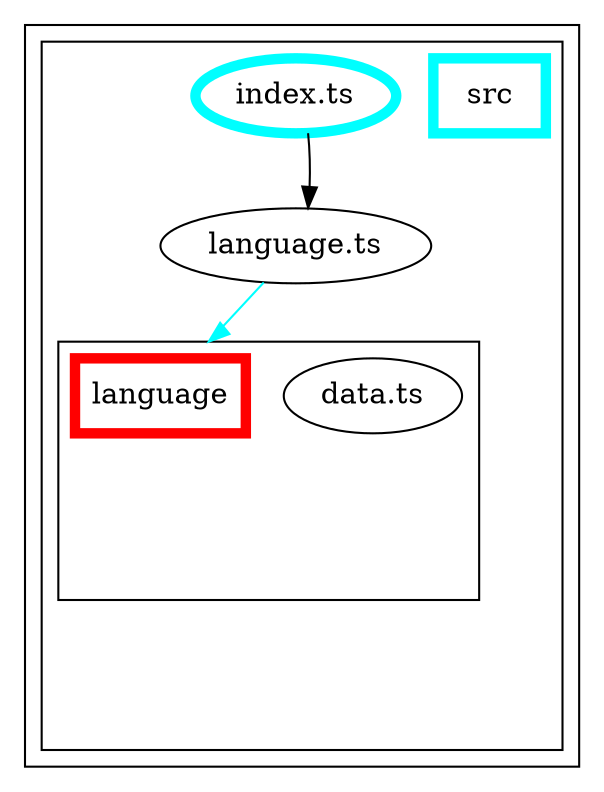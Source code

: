 digraph "dependency-graph-@siteimprove/alfa-iana" {
  compound = true;
  "src/language/data.ts";
  "name_src/language";
  "src/language.ts";
  subgraph "cluster_src" {
    color = "#000000";
    label = "";
    "exit_src" [
      style = "invis";
    ];
    subgraph "cluster_src" {
      color = "#000000";
      label = "";
      "name_src" [
        penwidth = 5;
        shape = "rectangle";
        color = "#00ffff";
        label = "src";
      ];
      "exit_src" [
        style = "invis";
      ];
      "src/language.ts" [
        label = "language.ts";
      ];
      "src/index.ts" [
        label = "index.ts";
        color = "#00ffff";
        penwidth = 5;
      ];
      subgraph "cluster_src/language" {
        color = "#000000";
        label = "";
        "name_src/language" [
          penwidth = 5;
          shape = "rectangle";
          color = "#ff0000";
          label = "language";
        ];
        "exit_src/language" [
          style = "invis";
        ];
        "src/language/data.ts" [
          label = "data.ts";
        ];
        "src/language/data.ts" -> "exit_src/language" [
          style = "invis";
        ];
      }
      "src/language.ts" -> "exit_src" [
        style = "invis";
      ];
      "src/index.ts" -> "exit_src" [
        style = "invis";
      ];
      "exit_src/language" -> "exit_src" [
        style = "invis";
      ];
    }
    "exit_src" -> "exit_src" [
      style = "invis";
    ];
    "exit_src" -> "exit_src" [
      style = "invis";
    ];
    "exit_src" -> "exit_src" [
      style = "invis";
    ];
  }
  "src/language.ts" -> "name_src/language" [
    style = "solid";
    color = "#00ffff";
    lhead = "cluster_src/language";
  ];
  "src/index.ts" -> "src/language.ts" [
    style = "invis";
  ];
  "src/index.ts" -> "src/language.ts" [
    style = "solid";
    color = "black";
  ];
}